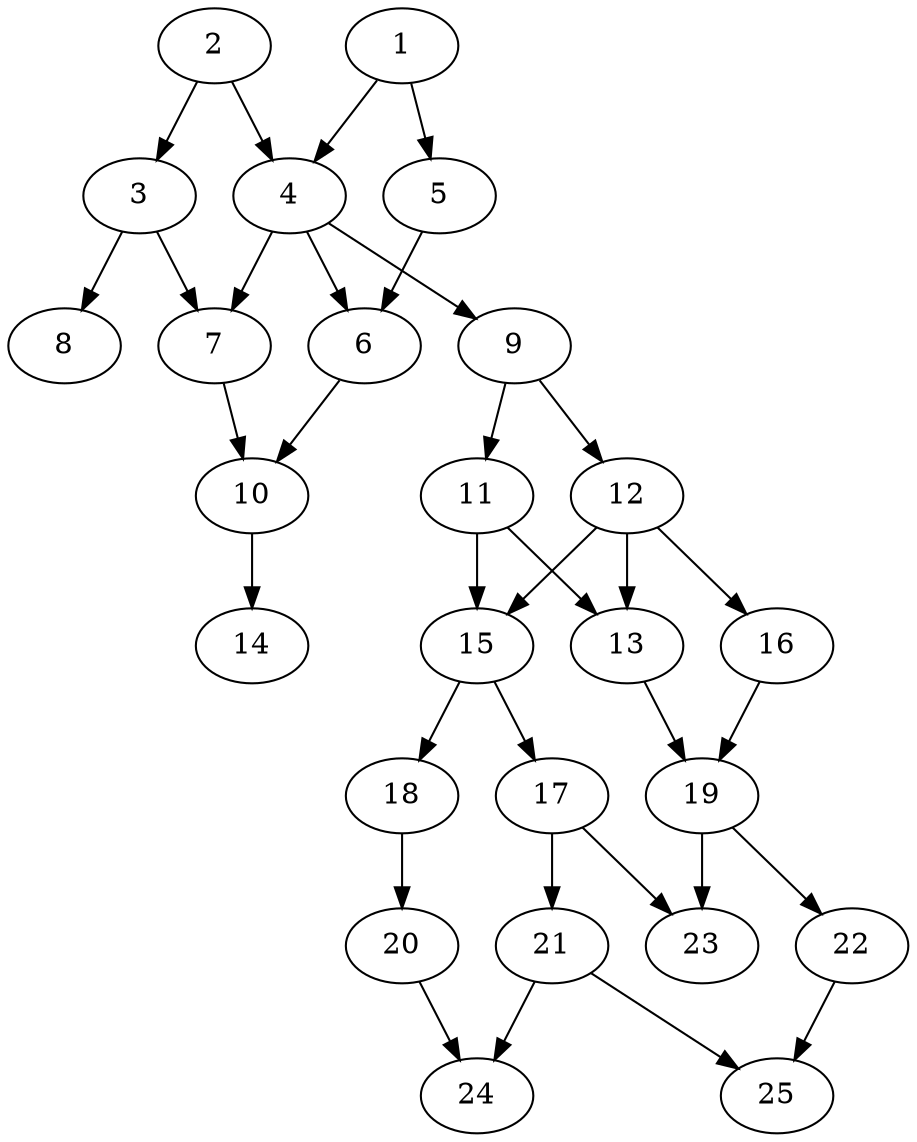 // DAG automatically generated by daggen at Thu Oct  3 14:00:39 2019
// ./daggen --dot -n 25 --ccr 0.3 --fat 0.5 --regular 0.7 --density 0.6 --mindata 5242880 --maxdata 52428800 
digraph G {
  1 [size="52708693", alpha="0.04", expect_size="15812608"] 
  1 -> 4 [size ="15812608"]
  1 -> 5 [size ="15812608"]
  2 [size="35222187", alpha="0.12", expect_size="10566656"] 
  2 -> 3 [size ="10566656"]
  2 -> 4 [size ="10566656"]
  3 [size="129307307", alpha="0.19", expect_size="38792192"] 
  3 -> 7 [size ="38792192"]
  3 -> 8 [size ="38792192"]
  4 [size="64392533", alpha="0.18", expect_size="19317760"] 
  4 -> 6 [size ="19317760"]
  4 -> 7 [size ="19317760"]
  4 -> 9 [size ="19317760"]
  5 [size="79305387", alpha="0.13", expect_size="23791616"] 
  5 -> 6 [size ="23791616"]
  6 [size="152081067", alpha="0.11", expect_size="45624320"] 
  6 -> 10 [size ="45624320"]
  7 [size="67058347", alpha="0.01", expect_size="20117504"] 
  7 -> 10 [size ="20117504"]
  8 [size="79510187", alpha="0.03", expect_size="23853056"] 
  9 [size="131348480", alpha="0.05", expect_size="39404544"] 
  9 -> 11 [size ="39404544"]
  9 -> 12 [size ="39404544"]
  10 [size="104680107", alpha="0.20", expect_size="31404032"] 
  10 -> 14 [size ="31404032"]
  11 [size="71386453", alpha="0.06", expect_size="21415936"] 
  11 -> 13 [size ="21415936"]
  11 -> 15 [size ="21415936"]
  12 [size="103161173", alpha="0.19", expect_size="30948352"] 
  12 -> 13 [size ="30948352"]
  12 -> 15 [size ="30948352"]
  12 -> 16 [size ="30948352"]
  13 [size="37396480", alpha="0.17", expect_size="11218944"] 
  13 -> 19 [size ="11218944"]
  14 [size="32218453", alpha="0.07", expect_size="9665536"] 
  15 [size="169885013", alpha="0.05", expect_size="50965504"] 
  15 -> 17 [size ="50965504"]
  15 -> 18 [size ="50965504"]
  16 [size="114947413", alpha="0.09", expect_size="34484224"] 
  16 -> 19 [size ="34484224"]
  17 [size="41683627", alpha="0.09", expect_size="12505088"] 
  17 -> 21 [size ="12505088"]
  17 -> 23 [size ="12505088"]
  18 [size="53029547", alpha="0.15", expect_size="15908864"] 
  18 -> 20 [size ="15908864"]
  19 [size="72891733", alpha="0.13", expect_size="21867520"] 
  19 -> 22 [size ="21867520"]
  19 -> 23 [size ="21867520"]
  20 [size="112653653", alpha="0.01", expect_size="33796096"] 
  20 -> 24 [size ="33796096"]
  21 [size="111247360", alpha="0.13", expect_size="33374208"] 
  21 -> 24 [size ="33374208"]
  21 -> 25 [size ="33374208"]
  22 [size="155743573", alpha="0.08", expect_size="46723072"] 
  22 -> 25 [size ="46723072"]
  23 [size="151736320", alpha="0.17", expect_size="45520896"] 
  24 [size="125603840", alpha="0.11", expect_size="37681152"] 
  25 [size="19647147", alpha="0.14", expect_size="5894144"] 
}
